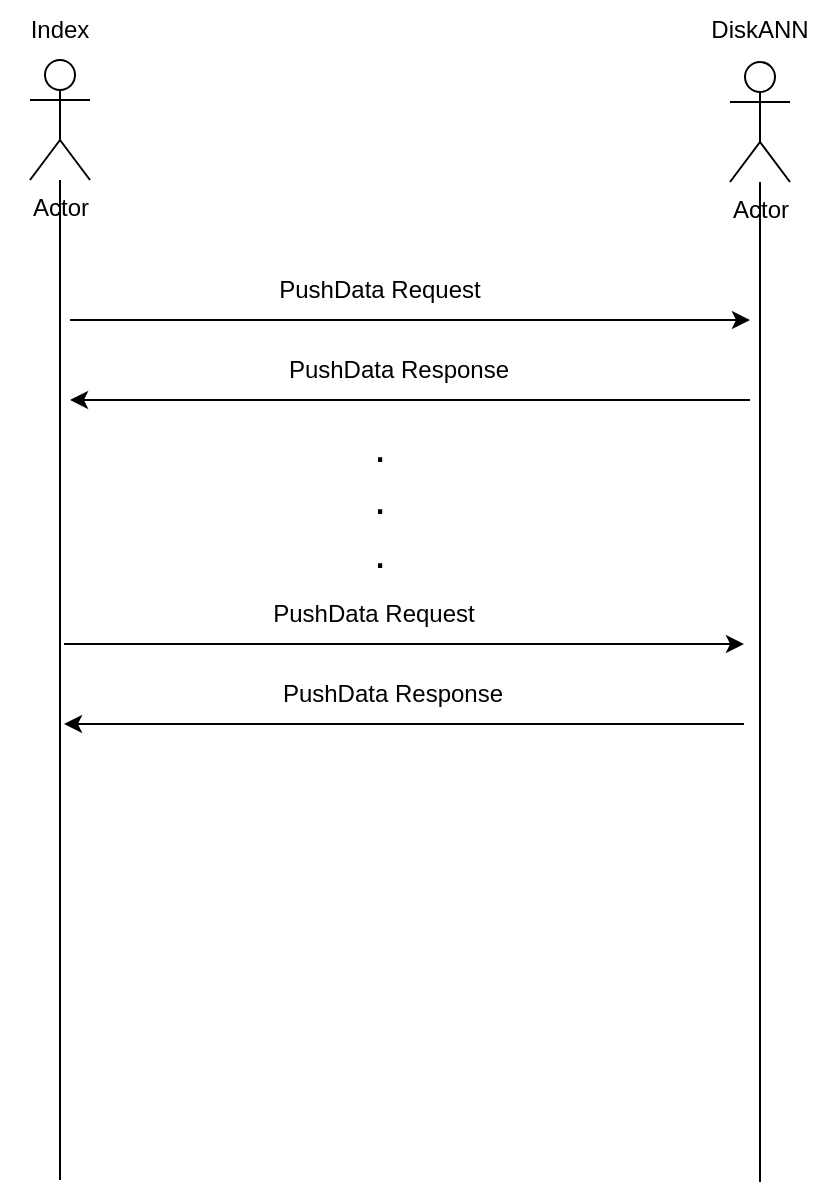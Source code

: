 <mxfile>
    <diagram id="CKsTaNWD0P1iZ0fZwkxA" name="Index 与 DiskANN 交互">
        <mxGraphModel dx="1002" dy="571" grid="1" gridSize="10" guides="1" tooltips="1" connect="1" arrows="1" fold="1" page="1" pageScale="1" pageWidth="1169" pageHeight="827" math="0" shadow="0">
            <root>
                <mxCell id="0"/>
                <mxCell id="1" parent="0"/>
                <mxCell id="i95NXzqm7Kv1Y7omc5p2-29" value="Actor" style="shape=umlActor;verticalLabelPosition=bottom;verticalAlign=top;html=1;outlineConnect=0;" parent="1" vertex="1">
                    <mxGeometry x="220" y="190" width="30" height="60" as="geometry"/>
                </mxCell>
                <mxCell id="i95NXzqm7Kv1Y7omc5p2-33" value="" style="endArrow=none;html=1;" parent="1" edge="1">
                    <mxGeometry width="50" height="50" relative="1" as="geometry">
                        <mxPoint x="235" y="750" as="sourcePoint"/>
                        <mxPoint x="235" y="250" as="targetPoint"/>
                    </mxGeometry>
                </mxCell>
                <mxCell id="i95NXzqm7Kv1Y7omc5p2-35" value="Actor" style="shape=umlActor;verticalLabelPosition=bottom;verticalAlign=top;html=1;outlineConnect=0;" parent="1" vertex="1">
                    <mxGeometry x="570" y="191" width="30" height="60" as="geometry"/>
                </mxCell>
                <mxCell id="i95NXzqm7Kv1Y7omc5p2-36" value="" style="endArrow=none;html=1;" parent="1" edge="1">
                    <mxGeometry width="50" height="50" relative="1" as="geometry">
                        <mxPoint x="585" y="751" as="sourcePoint"/>
                        <mxPoint x="585" y="251" as="targetPoint"/>
                    </mxGeometry>
                </mxCell>
                <mxCell id="i95NXzqm7Kv1Y7omc5p2-37" value="Index" style="text;html=1;strokeColor=none;fillColor=none;align=center;verticalAlign=middle;whiteSpace=wrap;rounded=0;" parent="1" vertex="1">
                    <mxGeometry x="205" y="160" width="60" height="30" as="geometry"/>
                </mxCell>
                <mxCell id="i95NXzqm7Kv1Y7omc5p2-38" value="DiskANN" style="text;html=1;strokeColor=none;fillColor=none;align=center;verticalAlign=middle;whiteSpace=wrap;rounded=0;" parent="1" vertex="1">
                    <mxGeometry x="555" y="160" width="60" height="30" as="geometry"/>
                </mxCell>
                <mxCell id="i95NXzqm7Kv1Y7omc5p2-39" value="" style="endArrow=classic;html=1;" parent="1" edge="1">
                    <mxGeometry width="50" height="50" relative="1" as="geometry">
                        <mxPoint x="240" y="320" as="sourcePoint"/>
                        <mxPoint x="580" y="320" as="targetPoint"/>
                    </mxGeometry>
                </mxCell>
                <mxCell id="i95NXzqm7Kv1Y7omc5p2-40" value="PushData Request" style="text;html=1;strokeColor=none;fillColor=none;align=center;verticalAlign=middle;whiteSpace=wrap;rounded=0;" parent="1" vertex="1">
                    <mxGeometry x="340" y="290" width="110" height="30" as="geometry"/>
                </mxCell>
                <mxCell id="i95NXzqm7Kv1Y7omc5p2-41" value="" style="endArrow=classic;html=1;" parent="1" edge="1">
                    <mxGeometry width="50" height="50" relative="1" as="geometry">
                        <mxPoint x="580" y="360" as="sourcePoint"/>
                        <mxPoint x="240" y="360" as="targetPoint"/>
                    </mxGeometry>
                </mxCell>
                <mxCell id="i95NXzqm7Kv1Y7omc5p2-42" value="PushData Response" style="text;html=1;strokeColor=none;fillColor=none;align=center;verticalAlign=middle;whiteSpace=wrap;rounded=0;" parent="1" vertex="1">
                    <mxGeometry x="339" y="330" width="131" height="30" as="geometry"/>
                </mxCell>
                <mxCell id="i95NXzqm7Kv1Y7omc5p2-43" value="" style="endArrow=classic;html=1;" parent="1" edge="1">
                    <mxGeometry width="50" height="50" relative="1" as="geometry">
                        <mxPoint x="237" y="482.0" as="sourcePoint"/>
                        <mxPoint x="577.0" y="482.0" as="targetPoint"/>
                    </mxGeometry>
                </mxCell>
                <mxCell id="i95NXzqm7Kv1Y7omc5p2-44" value="PushData Request" style="text;html=1;strokeColor=none;fillColor=none;align=center;verticalAlign=middle;whiteSpace=wrap;rounded=0;" parent="1" vertex="1">
                    <mxGeometry x="337" y="452" width="110" height="30" as="geometry"/>
                </mxCell>
                <mxCell id="i95NXzqm7Kv1Y7omc5p2-45" value="" style="endArrow=classic;html=1;" parent="1" edge="1">
                    <mxGeometry width="50" height="50" relative="1" as="geometry">
                        <mxPoint x="577.0" y="522.0" as="sourcePoint"/>
                        <mxPoint x="237" y="522.0" as="targetPoint"/>
                    </mxGeometry>
                </mxCell>
                <mxCell id="i95NXzqm7Kv1Y7omc5p2-46" value="PushData Response" style="text;html=1;strokeColor=none;fillColor=none;align=center;verticalAlign=middle;whiteSpace=wrap;rounded=0;" parent="1" vertex="1">
                    <mxGeometry x="336" y="492" width="131" height="30" as="geometry"/>
                </mxCell>
                <mxCell id="i95NXzqm7Kv1Y7omc5p2-47" value="&lt;font style=&quot;font-size: 22px;&quot;&gt;.&lt;br&gt;.&lt;br&gt;.&lt;/font&gt;" style="text;html=1;strokeColor=none;fillColor=none;align=center;verticalAlign=middle;whiteSpace=wrap;rounded=0;" parent="1" vertex="1">
                    <mxGeometry x="365" y="390" width="60" height="40" as="geometry"/>
                </mxCell>
            </root>
        </mxGraphModel>
    </diagram>
    <diagram name="Index 与 DiskANN 交互 多个" id="890vanNXvDQpQVHvsPO6">
        <mxGraphModel dx="1002" dy="571" grid="1" gridSize="10" guides="1" tooltips="1" connect="1" arrows="1" fold="1" page="1" pageScale="1" pageWidth="1169" pageHeight="827" math="0" shadow="0">
            <root>
                <mxCell id="_GKx4WZQEgGPNWmIFQ_N-0"/>
                <mxCell id="_GKx4WZQEgGPNWmIFQ_N-1" parent="_GKx4WZQEgGPNWmIFQ_N-0"/>
                <mxCell id="_GKx4WZQEgGPNWmIFQ_N-2" value="Actor" style="shape=umlActor;verticalLabelPosition=bottom;verticalAlign=top;html=1;outlineConnect=0;" parent="_GKx4WZQEgGPNWmIFQ_N-1" vertex="1">
                    <mxGeometry x="220" y="190" width="30" height="60" as="geometry"/>
                </mxCell>
                <mxCell id="_GKx4WZQEgGPNWmIFQ_N-3" value="" style="endArrow=none;html=1;" parent="_GKx4WZQEgGPNWmIFQ_N-1" edge="1">
                    <mxGeometry width="50" height="50" relative="1" as="geometry">
                        <mxPoint x="235" y="750" as="sourcePoint"/>
                        <mxPoint x="235" y="250" as="targetPoint"/>
                    </mxGeometry>
                </mxCell>
                <mxCell id="_GKx4WZQEgGPNWmIFQ_N-4" value="Actor" style="shape=umlActor;verticalLabelPosition=bottom;verticalAlign=top;html=1;outlineConnect=0;" parent="_GKx4WZQEgGPNWmIFQ_N-1" vertex="1">
                    <mxGeometry x="570" y="191" width="30" height="60" as="geometry"/>
                </mxCell>
                <mxCell id="_GKx4WZQEgGPNWmIFQ_N-5" value="" style="endArrow=none;html=1;" parent="_GKx4WZQEgGPNWmIFQ_N-1" edge="1">
                    <mxGeometry width="50" height="50" relative="1" as="geometry">
                        <mxPoint x="585" y="751" as="sourcePoint"/>
                        <mxPoint x="585" y="251" as="targetPoint"/>
                    </mxGeometry>
                </mxCell>
                <mxCell id="_GKx4WZQEgGPNWmIFQ_N-6" value="Index1" style="text;html=1;strokeColor=none;fillColor=none;align=center;verticalAlign=middle;whiteSpace=wrap;rounded=0;" parent="_GKx4WZQEgGPNWmIFQ_N-1" vertex="1">
                    <mxGeometry x="205" y="160" width="60" height="30" as="geometry"/>
                </mxCell>
                <mxCell id="_GKx4WZQEgGPNWmIFQ_N-7" value="DiskANN" style="text;html=1;strokeColor=none;fillColor=none;align=center;verticalAlign=middle;whiteSpace=wrap;rounded=0;" parent="_GKx4WZQEgGPNWmIFQ_N-1" vertex="1">
                    <mxGeometry x="555" y="160" width="60" height="30" as="geometry"/>
                </mxCell>
                <mxCell id="_GKx4WZQEgGPNWmIFQ_N-8" value="" style="endArrow=classic;html=1;" parent="_GKx4WZQEgGPNWmIFQ_N-1" edge="1">
                    <mxGeometry width="50" height="50" relative="1" as="geometry">
                        <mxPoint x="240" y="320" as="sourcePoint"/>
                        <mxPoint x="580" y="320" as="targetPoint"/>
                    </mxGeometry>
                </mxCell>
                <mxCell id="_GKx4WZQEgGPNWmIFQ_N-9" value="PushData Request" style="text;html=1;strokeColor=none;fillColor=none;align=center;verticalAlign=middle;whiteSpace=wrap;rounded=0;" parent="_GKx4WZQEgGPNWmIFQ_N-1" vertex="1">
                    <mxGeometry x="340" y="290" width="110" height="30" as="geometry"/>
                </mxCell>
                <mxCell id="_GKx4WZQEgGPNWmIFQ_N-10" value="" style="endArrow=classic;html=1;" parent="_GKx4WZQEgGPNWmIFQ_N-1" edge="1">
                    <mxGeometry width="50" height="50" relative="1" as="geometry">
                        <mxPoint x="580" y="360" as="sourcePoint"/>
                        <mxPoint x="240" y="360" as="targetPoint"/>
                    </mxGeometry>
                </mxCell>
                <mxCell id="_GKx4WZQEgGPNWmIFQ_N-11" value="PushData Response" style="text;html=1;strokeColor=none;fillColor=none;align=center;verticalAlign=middle;whiteSpace=wrap;rounded=0;" parent="_GKx4WZQEgGPNWmIFQ_N-1" vertex="1">
                    <mxGeometry x="339" y="330" width="131" height="30" as="geometry"/>
                </mxCell>
                <mxCell id="_GKx4WZQEgGPNWmIFQ_N-12" value="" style="endArrow=classic;html=1;" parent="_GKx4WZQEgGPNWmIFQ_N-1" edge="1">
                    <mxGeometry width="50" height="50" relative="1" as="geometry">
                        <mxPoint x="237" y="482.0" as="sourcePoint"/>
                        <mxPoint x="577.0" y="482.0" as="targetPoint"/>
                    </mxGeometry>
                </mxCell>
                <mxCell id="_GKx4WZQEgGPNWmIFQ_N-13" value="PushData Request" style="text;html=1;strokeColor=none;fillColor=none;align=center;verticalAlign=middle;whiteSpace=wrap;rounded=0;" parent="_GKx4WZQEgGPNWmIFQ_N-1" vertex="1">
                    <mxGeometry x="337" y="452" width="110" height="30" as="geometry"/>
                </mxCell>
                <mxCell id="_GKx4WZQEgGPNWmIFQ_N-14" value="" style="endArrow=classic;html=1;" parent="_GKx4WZQEgGPNWmIFQ_N-1" edge="1">
                    <mxGeometry width="50" height="50" relative="1" as="geometry">
                        <mxPoint x="577.0" y="522.0" as="sourcePoint"/>
                        <mxPoint x="237" y="522.0" as="targetPoint"/>
                    </mxGeometry>
                </mxCell>
                <mxCell id="_GKx4WZQEgGPNWmIFQ_N-15" value="PushData Response" style="text;html=1;strokeColor=none;fillColor=none;align=center;verticalAlign=middle;whiteSpace=wrap;rounded=0;" parent="_GKx4WZQEgGPNWmIFQ_N-1" vertex="1">
                    <mxGeometry x="336" y="492" width="131" height="30" as="geometry"/>
                </mxCell>
                <mxCell id="_GKx4WZQEgGPNWmIFQ_N-16" value="&lt;font style=&quot;font-size: 22px;&quot;&gt;.&lt;br&gt;.&lt;br&gt;.&lt;/font&gt;" style="text;html=1;strokeColor=none;fillColor=none;align=center;verticalAlign=middle;whiteSpace=wrap;rounded=0;" parent="_GKx4WZQEgGPNWmIFQ_N-1" vertex="1">
                    <mxGeometry x="365" y="390" width="60" height="40" as="geometry"/>
                </mxCell>
                <mxCell id="V0m47npN4N563cn-UdCl-0" value="Actor" style="shape=umlActor;verticalLabelPosition=bottom;verticalAlign=top;html=1;outlineConnect=0;" parent="_GKx4WZQEgGPNWmIFQ_N-1" vertex="1">
                    <mxGeometry x="898" y="190" width="30" height="60" as="geometry"/>
                </mxCell>
                <mxCell id="V0m47npN4N563cn-UdCl-1" value="" style="endArrow=none;html=1;" parent="_GKx4WZQEgGPNWmIFQ_N-1" edge="1">
                    <mxGeometry width="50" height="50" relative="1" as="geometry">
                        <mxPoint x="913" y="750" as="sourcePoint"/>
                        <mxPoint x="913" y="250" as="targetPoint"/>
                    </mxGeometry>
                </mxCell>
                <mxCell id="V0m47npN4N563cn-UdCl-2" value="Index2" style="text;html=1;strokeColor=none;fillColor=none;align=center;verticalAlign=middle;whiteSpace=wrap;rounded=0;" parent="_GKx4WZQEgGPNWmIFQ_N-1" vertex="1">
                    <mxGeometry x="883" y="160" width="60" height="30" as="geometry"/>
                </mxCell>
                <mxCell id="V0m47npN4N563cn-UdCl-3" value="" style="endArrow=classic;html=1;" parent="_GKx4WZQEgGPNWmIFQ_N-1" edge="1">
                    <mxGeometry width="50" height="50" relative="1" as="geometry">
                        <mxPoint x="587" y="370" as="sourcePoint"/>
                        <mxPoint x="912" y="372" as="targetPoint"/>
                    </mxGeometry>
                </mxCell>
                <mxCell id="V0m47npN4N563cn-UdCl-4" value="PushData Request" style="text;html=1;strokeColor=none;fillColor=none;align=center;verticalAlign=middle;whiteSpace=wrap;rounded=0;" parent="_GKx4WZQEgGPNWmIFQ_N-1" vertex="1">
                    <mxGeometry x="675" y="342" width="110" height="30" as="geometry"/>
                </mxCell>
                <mxCell id="V0m47npN4N563cn-UdCl-5" value="" style="endArrow=classic;html=1;" parent="_GKx4WZQEgGPNWmIFQ_N-1" edge="1">
                    <mxGeometry width="50" height="50" relative="1" as="geometry">
                        <mxPoint x="910" y="412" as="sourcePoint"/>
                        <mxPoint x="585" y="412" as="targetPoint"/>
                    </mxGeometry>
                </mxCell>
                <mxCell id="V0m47npN4N563cn-UdCl-6" value="PushData Response 失败 TSO 不匹配" style="text;html=1;strokeColor=none;fillColor=none;align=center;verticalAlign=middle;whiteSpace=wrap;rounded=0;" parent="_GKx4WZQEgGPNWmIFQ_N-1" vertex="1">
                    <mxGeometry x="674" y="382" width="156" height="30" as="geometry"/>
                </mxCell>
            </root>
        </mxGraphModel>
    </diagram>
</mxfile>